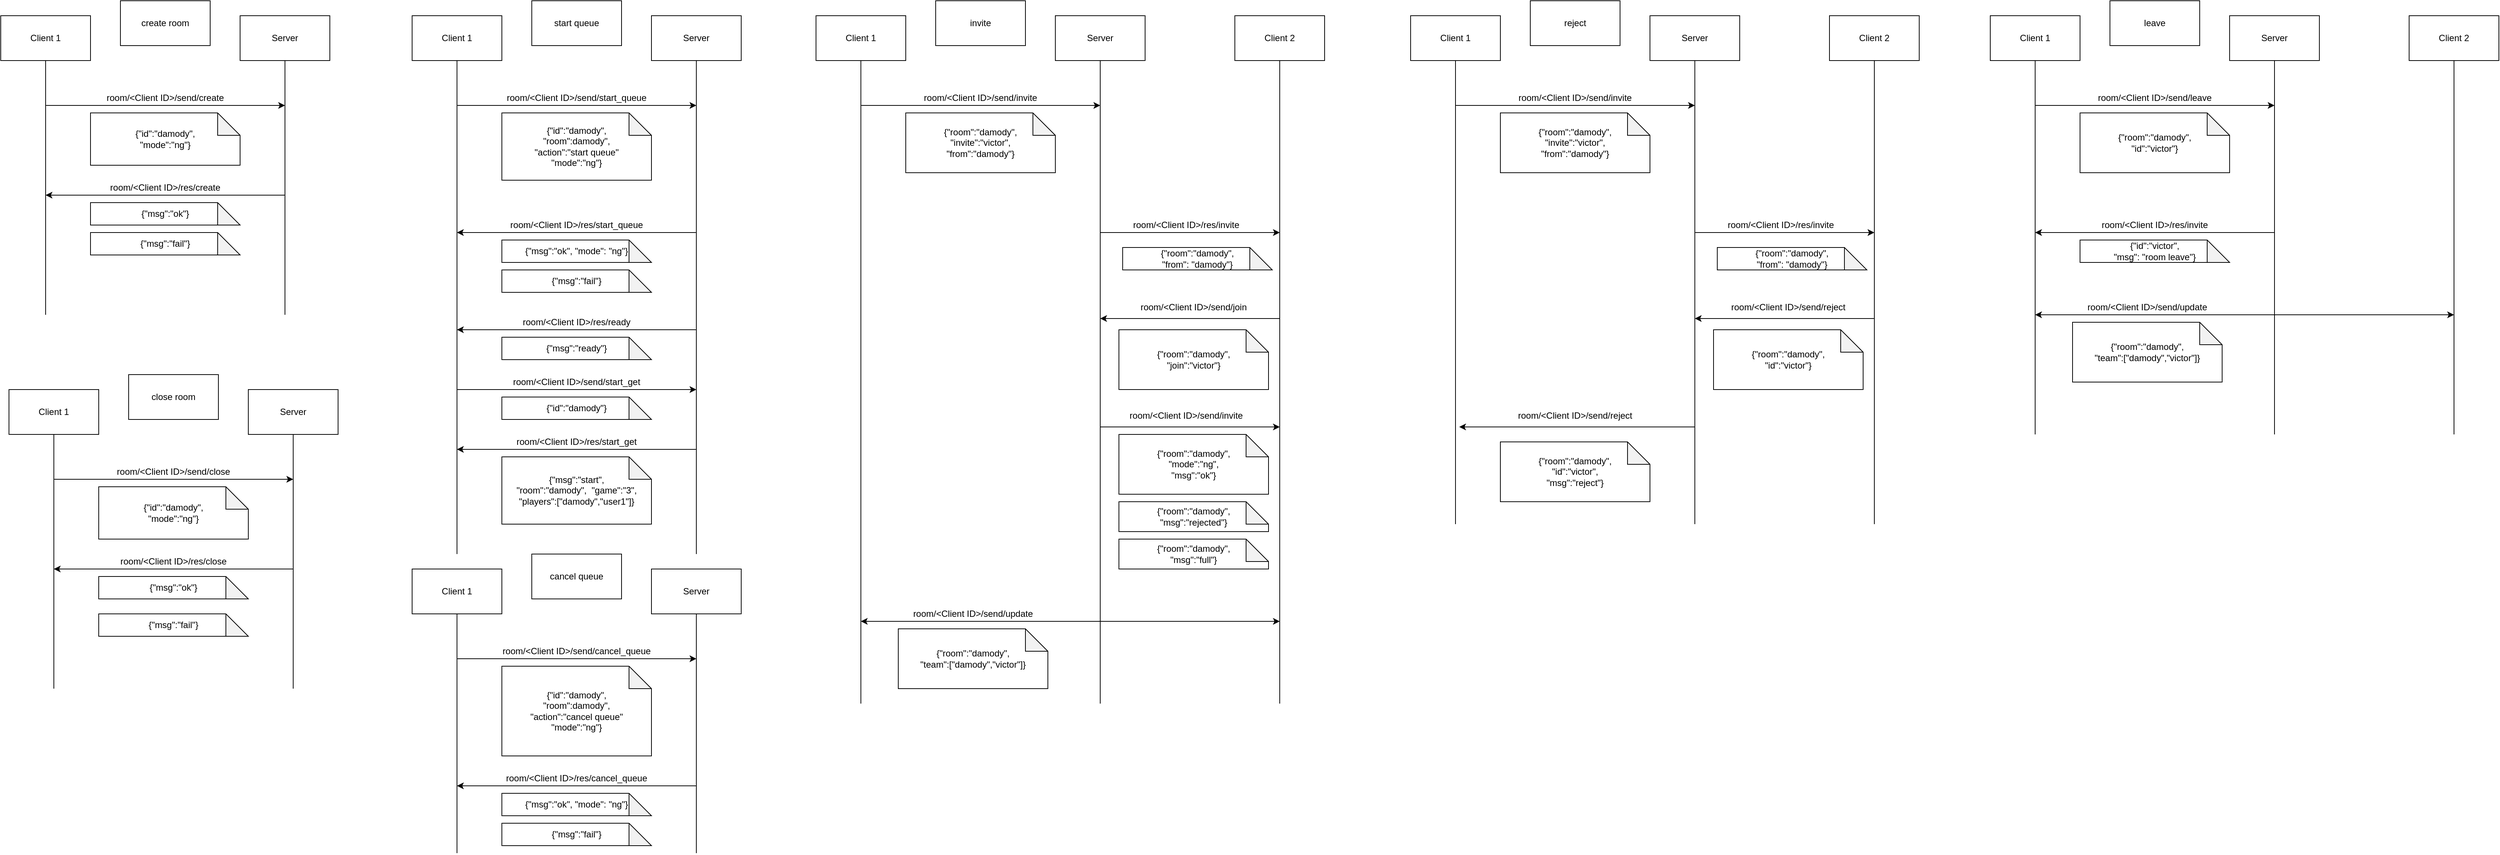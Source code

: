 <mxfile version="13.6.5">
    <diagram id="6hGFLwfOUW9BJ-s0fimq" name="Page-1">
        <mxGraphModel dx="53" dy="515" grid="1" gridSize="10" guides="1" tooltips="1" connect="1" arrows="1" fold="1" page="1" pageScale="1" pageWidth="827" pageHeight="1169" math="0" shadow="0">
            <root>
                <mxCell id="0"/>
                <mxCell id="1" parent="0"/>
                <mxCell id="2" value="Client 1" style="rounded=0;whiteSpace=wrap;html=1;" parent="1" vertex="1">
                    <mxGeometry x="1010" y="40" width="120" height="60" as="geometry"/>
                </mxCell>
                <mxCell id="3" value="Server" style="rounded=0;whiteSpace=wrap;html=1;" parent="1" vertex="1">
                    <mxGeometry x="1330" y="40" width="120" height="60" as="geometry"/>
                </mxCell>
                <mxCell id="4" value="" style="endArrow=none;html=1;entryX=0.5;entryY=1;entryDx=0;entryDy=0;" parent="1" target="2" edge="1">
                    <mxGeometry width="50" height="50" relative="1" as="geometry">
                        <mxPoint x="1070" y="440.0" as="sourcePoint"/>
                        <mxPoint x="1390" y="180" as="targetPoint"/>
                    </mxGeometry>
                </mxCell>
                <mxCell id="5" value="" style="endArrow=none;html=1;entryX=0.5;entryY=1;entryDx=0;entryDy=0;" parent="1" target="3" edge="1">
                    <mxGeometry width="50" height="50" relative="1" as="geometry">
                        <mxPoint x="1390" y="440.0" as="sourcePoint"/>
                        <mxPoint x="1390" y="180" as="targetPoint"/>
                    </mxGeometry>
                </mxCell>
                <mxCell id="6" value="" style="endArrow=classic;html=1;" parent="1" edge="1">
                    <mxGeometry width="50" height="50" relative="1" as="geometry">
                        <mxPoint x="1070" y="160" as="sourcePoint"/>
                        <mxPoint x="1390" y="160" as="targetPoint"/>
                    </mxGeometry>
                </mxCell>
                <mxCell id="7" value="room/&amp;lt;Client ID&amp;gt;/send/create" style="text;html=1;strokeColor=none;fillColor=none;align=center;verticalAlign=middle;whiteSpace=wrap;rounded=0;" parent="1" vertex="1">
                    <mxGeometry x="1105" y="140" width="250" height="20" as="geometry"/>
                </mxCell>
                <mxCell id="8" value="{&quot;id&quot;:&quot;damody&quot;,&lt;br&gt;&quot;mode&quot;:&quot;ng&quot;}" style="shape=note;whiteSpace=wrap;html=1;backgroundOutline=1;darkOpacity=0.05;" parent="1" vertex="1">
                    <mxGeometry x="1130" y="170" width="200" height="70" as="geometry"/>
                </mxCell>
                <mxCell id="9" value="" style="endArrow=classic;html=1;" parent="1" edge="1">
                    <mxGeometry width="50" height="50" relative="1" as="geometry">
                        <mxPoint x="1390" y="280" as="sourcePoint"/>
                        <mxPoint x="1070" y="280" as="targetPoint"/>
                    </mxGeometry>
                </mxCell>
                <mxCell id="10" value="room/&amp;lt;Client ID&amp;gt;/res/create" style="text;html=1;strokeColor=none;fillColor=none;align=center;verticalAlign=middle;whiteSpace=wrap;rounded=0;" parent="1" vertex="1">
                    <mxGeometry x="1105" y="260" width="250" height="20" as="geometry"/>
                </mxCell>
                <mxCell id="11" value="{&quot;msg&quot;:&quot;ok&quot;}" style="shape=note;whiteSpace=wrap;html=1;backgroundOutline=1;darkOpacity=0.05;" parent="1" vertex="1">
                    <mxGeometry x="1130" y="290" width="200" height="30" as="geometry"/>
                </mxCell>
                <mxCell id="12" value="create room" style="rounded=0;whiteSpace=wrap;html=1;" parent="1" vertex="1">
                    <mxGeometry x="1170" y="20" width="120" height="60" as="geometry"/>
                </mxCell>
                <mxCell id="13" value="Client 1" style="rounded=0;whiteSpace=wrap;html=1;" parent="1" vertex="1">
                    <mxGeometry x="1021" y="540" width="120" height="60" as="geometry"/>
                </mxCell>
                <mxCell id="14" value="Server" style="rounded=0;whiteSpace=wrap;html=1;" parent="1" vertex="1">
                    <mxGeometry x="1341" y="540" width="120" height="60" as="geometry"/>
                </mxCell>
                <mxCell id="15" value="" style="endArrow=none;html=1;entryX=0.5;entryY=1;entryDx=0;entryDy=0;" parent="1" target="13" edge="1">
                    <mxGeometry width="50" height="50" relative="1" as="geometry">
                        <mxPoint x="1081" y="940.0" as="sourcePoint"/>
                        <mxPoint x="1401" y="680" as="targetPoint"/>
                    </mxGeometry>
                </mxCell>
                <mxCell id="16" value="" style="endArrow=none;html=1;entryX=0.5;entryY=1;entryDx=0;entryDy=0;" parent="1" target="14" edge="1">
                    <mxGeometry width="50" height="50" relative="1" as="geometry">
                        <mxPoint x="1401" y="940.0" as="sourcePoint"/>
                        <mxPoint x="1401" y="680" as="targetPoint"/>
                    </mxGeometry>
                </mxCell>
                <mxCell id="17" value="" style="endArrow=classic;html=1;" parent="1" edge="1">
                    <mxGeometry width="50" height="50" relative="1" as="geometry">
                        <mxPoint x="1081" y="660" as="sourcePoint"/>
                        <mxPoint x="1401" y="660" as="targetPoint"/>
                    </mxGeometry>
                </mxCell>
                <mxCell id="18" value="room/&amp;lt;Client ID&amp;gt;/send/close" style="text;html=1;strokeColor=none;fillColor=none;align=center;verticalAlign=middle;whiteSpace=wrap;rounded=0;" parent="1" vertex="1">
                    <mxGeometry x="1116" y="640" width="250" height="20" as="geometry"/>
                </mxCell>
                <mxCell id="19" value="{&quot;id&quot;:&quot;damody&quot;,&lt;br&gt;&quot;mode&quot;:&quot;ng&quot;}" style="shape=note;whiteSpace=wrap;html=1;backgroundOutline=1;darkOpacity=0.05;" parent="1" vertex="1">
                    <mxGeometry x="1141" y="670" width="200" height="70" as="geometry"/>
                </mxCell>
                <mxCell id="20" value="" style="endArrow=classic;html=1;" parent="1" edge="1">
                    <mxGeometry width="50" height="50" relative="1" as="geometry">
                        <mxPoint x="1401" y="780" as="sourcePoint"/>
                        <mxPoint x="1081" y="780" as="targetPoint"/>
                    </mxGeometry>
                </mxCell>
                <mxCell id="21" value="room/&amp;lt;Client ID&amp;gt;/res/close" style="text;html=1;strokeColor=none;fillColor=none;align=center;verticalAlign=middle;whiteSpace=wrap;rounded=0;" parent="1" vertex="1">
                    <mxGeometry x="1116" y="760" width="250" height="20" as="geometry"/>
                </mxCell>
                <mxCell id="22" value="{&quot;msg&quot;:&quot;ok&quot;}" style="shape=note;whiteSpace=wrap;html=1;backgroundOutline=1;darkOpacity=0.05;" parent="1" vertex="1">
                    <mxGeometry x="1141" y="790" width="200" height="30" as="geometry"/>
                </mxCell>
                <mxCell id="23" value="close room" style="rounded=0;whiteSpace=wrap;html=1;" parent="1" vertex="1">
                    <mxGeometry x="1181" y="520" width="120" height="60" as="geometry"/>
                </mxCell>
                <mxCell id="24" value="{&quot;msg&quot;:&quot;fail&quot;}" style="shape=note;whiteSpace=wrap;html=1;backgroundOutline=1;darkOpacity=0.05;" parent="1" vertex="1">
                    <mxGeometry x="1141" y="840" width="200" height="30" as="geometry"/>
                </mxCell>
                <mxCell id="25" value="{&quot;msg&quot;:&quot;fail&quot;}" style="shape=note;whiteSpace=wrap;html=1;backgroundOutline=1;darkOpacity=0.05;" parent="1" vertex="1">
                    <mxGeometry x="1130" y="330" width="200" height="30" as="geometry"/>
                </mxCell>
                <mxCell id="28" value="Client 1" style="rounded=0;whiteSpace=wrap;html=1;" parent="1" vertex="1">
                    <mxGeometry x="1560" y="40" width="120" height="60" as="geometry"/>
                </mxCell>
                <mxCell id="29" value="Server" style="rounded=0;whiteSpace=wrap;html=1;" parent="1" vertex="1">
                    <mxGeometry x="1880" y="40" width="120" height="60" as="geometry"/>
                </mxCell>
                <mxCell id="30" value="" style="endArrow=none;html=1;entryX=0.5;entryY=1;entryDx=0;entryDy=0;" parent="1" target="28" edge="1">
                    <mxGeometry width="50" height="50" relative="1" as="geometry">
                        <mxPoint x="1620" y="760" as="sourcePoint"/>
                        <mxPoint x="1940" y="180" as="targetPoint"/>
                    </mxGeometry>
                </mxCell>
                <mxCell id="31" value="" style="endArrow=none;html=1;entryX=0.5;entryY=1;entryDx=0;entryDy=0;" parent="1" target="29" edge="1">
                    <mxGeometry width="50" height="50" relative="1" as="geometry">
                        <mxPoint x="1940" y="760" as="sourcePoint"/>
                        <mxPoint x="1940" y="180" as="targetPoint"/>
                    </mxGeometry>
                </mxCell>
                <mxCell id="32" value="" style="endArrow=classic;html=1;" parent="1" edge="1">
                    <mxGeometry width="50" height="50" relative="1" as="geometry">
                        <mxPoint x="1620" y="160" as="sourcePoint"/>
                        <mxPoint x="1940" y="160" as="targetPoint"/>
                    </mxGeometry>
                </mxCell>
                <mxCell id="33" value="room/&amp;lt;Client ID&amp;gt;/send/start_queue" style="text;html=1;strokeColor=none;fillColor=none;align=center;verticalAlign=middle;whiteSpace=wrap;rounded=0;" parent="1" vertex="1">
                    <mxGeometry x="1655" y="140" width="250" height="20" as="geometry"/>
                </mxCell>
                <mxCell id="34" value="{&quot;id&quot;:&quot;damody&quot;,&lt;br&gt;&quot;room&quot;:damody&quot;,&lt;br&gt;&quot;action&quot;:&quot;start queue&quot;&lt;br&gt;&quot;mode&quot;:&quot;ng&quot;}" style="shape=note;whiteSpace=wrap;html=1;backgroundOutline=1;darkOpacity=0.05;" parent="1" vertex="1">
                    <mxGeometry x="1680" y="170" width="200" height="90" as="geometry"/>
                </mxCell>
                <mxCell id="35" value="" style="endArrow=classic;html=1;" parent="1" edge="1">
                    <mxGeometry width="50" height="50" relative="1" as="geometry">
                        <mxPoint x="1940" y="330" as="sourcePoint"/>
                        <mxPoint x="1620" y="330" as="targetPoint"/>
                    </mxGeometry>
                </mxCell>
                <mxCell id="36" value="room/&amp;lt;Client ID&amp;gt;/res/start_queue" style="text;html=1;strokeColor=none;fillColor=none;align=center;verticalAlign=middle;whiteSpace=wrap;rounded=0;" parent="1" vertex="1">
                    <mxGeometry x="1655" y="310" width="250" height="20" as="geometry"/>
                </mxCell>
                <mxCell id="37" value="{&quot;msg&quot;:&quot;ok&quot;, &quot;mode&quot;: &quot;ng&quot;}" style="shape=note;whiteSpace=wrap;html=1;backgroundOutline=1;darkOpacity=0.05;" parent="1" vertex="1">
                    <mxGeometry x="1680" y="340" width="200" height="30" as="geometry"/>
                </mxCell>
                <mxCell id="38" value="start queue" style="rounded=0;whiteSpace=wrap;html=1;" parent="1" vertex="1">
                    <mxGeometry x="1720" y="20" width="120" height="60" as="geometry"/>
                </mxCell>
                <mxCell id="39" value="{&quot;msg&quot;:&quot;fail&quot;}" style="shape=note;whiteSpace=wrap;html=1;backgroundOutline=1;darkOpacity=0.05;" parent="1" vertex="1">
                    <mxGeometry x="1680" y="380" width="200" height="30" as="geometry"/>
                </mxCell>
                <mxCell id="40" value="Client 1" style="rounded=0;whiteSpace=wrap;html=1;" parent="1" vertex="1">
                    <mxGeometry x="2100" y="40" width="120" height="60" as="geometry"/>
                </mxCell>
                <mxCell id="41" value="Server" style="rounded=0;whiteSpace=wrap;html=1;" parent="1" vertex="1">
                    <mxGeometry x="2420" y="40" width="120" height="60" as="geometry"/>
                </mxCell>
                <mxCell id="42" value="" style="endArrow=none;html=1;entryX=0.5;entryY=1;entryDx=0;entryDy=0;" parent="1" target="40" edge="1">
                    <mxGeometry width="50" height="50" relative="1" as="geometry">
                        <mxPoint x="2160" y="960" as="sourcePoint"/>
                        <mxPoint x="2480" y="180" as="targetPoint"/>
                    </mxGeometry>
                </mxCell>
                <mxCell id="43" value="" style="endArrow=none;html=1;entryX=0.5;entryY=1;entryDx=0;entryDy=0;" parent="1" target="41" edge="1">
                    <mxGeometry width="50" height="50" relative="1" as="geometry">
                        <mxPoint x="2480" y="960" as="sourcePoint"/>
                        <mxPoint x="2480" y="180" as="targetPoint"/>
                    </mxGeometry>
                </mxCell>
                <mxCell id="44" value="" style="endArrow=classic;html=1;" parent="1" edge="1">
                    <mxGeometry width="50" height="50" relative="1" as="geometry">
                        <mxPoint x="2160" y="160" as="sourcePoint"/>
                        <mxPoint x="2480" y="160" as="targetPoint"/>
                    </mxGeometry>
                </mxCell>
                <mxCell id="45" value="room/&amp;lt;Client ID&amp;gt;/send/invite" style="text;html=1;strokeColor=none;fillColor=none;align=center;verticalAlign=middle;whiteSpace=wrap;rounded=0;" parent="1" vertex="1">
                    <mxGeometry x="2195" y="140" width="250" height="20" as="geometry"/>
                </mxCell>
                <mxCell id="46" value="{&quot;room&quot;:&quot;damody&quot;,&lt;br&gt;&quot;invite&quot;:&quot;victor&quot;,&lt;br&gt;&quot;from&quot;:&quot;damody&quot;}" style="shape=note;whiteSpace=wrap;html=1;backgroundOutline=1;darkOpacity=0.05;" parent="1" vertex="1">
                    <mxGeometry x="2220" y="170" width="200" height="80" as="geometry"/>
                </mxCell>
                <mxCell id="47" value="" style="endArrow=classic;html=1;" parent="1" edge="1">
                    <mxGeometry width="50" height="50" relative="1" as="geometry">
                        <mxPoint x="2480" y="330" as="sourcePoint"/>
                        <mxPoint x="2720" y="330" as="targetPoint"/>
                    </mxGeometry>
                </mxCell>
                <mxCell id="49" value="{&quot;room&quot;:&quot;damody&quot;, &lt;br&gt;&quot;from&quot;: &quot;damody&quot;}" style="shape=note;whiteSpace=wrap;html=1;backgroundOutline=1;darkOpacity=0.05;" parent="1" vertex="1">
                    <mxGeometry x="2510" y="350" width="200" height="30" as="geometry"/>
                </mxCell>
                <mxCell id="50" value="invite" style="rounded=0;whiteSpace=wrap;html=1;" parent="1" vertex="1">
                    <mxGeometry x="2260" y="20" width="120" height="60" as="geometry"/>
                </mxCell>
                <mxCell id="52" value="" style="endArrow=classic;html=1;" parent="1" edge="1">
                    <mxGeometry width="50" height="50" relative="1" as="geometry">
                        <mxPoint x="1940" y="460" as="sourcePoint"/>
                        <mxPoint x="1620" y="460" as="targetPoint"/>
                    </mxGeometry>
                </mxCell>
                <mxCell id="53" value="room/&amp;lt;Client ID&amp;gt;/res/ready" style="text;html=1;strokeColor=none;fillColor=none;align=center;verticalAlign=middle;whiteSpace=wrap;rounded=0;" parent="1" vertex="1">
                    <mxGeometry x="1655" y="440" width="250" height="20" as="geometry"/>
                </mxCell>
                <mxCell id="54" value="{&quot;msg&quot;:&quot;ready&quot;}" style="shape=note;whiteSpace=wrap;html=1;backgroundOutline=1;darkOpacity=0.05;" parent="1" vertex="1">
                    <mxGeometry x="1680" y="470" width="200" height="30" as="geometry"/>
                </mxCell>
                <mxCell id="55" value="" style="endArrow=classic;html=1;" parent="1" edge="1">
                    <mxGeometry width="50" height="50" relative="1" as="geometry">
                        <mxPoint x="1620" y="540" as="sourcePoint"/>
                        <mxPoint x="1940" y="540" as="targetPoint"/>
                    </mxGeometry>
                </mxCell>
                <mxCell id="56" value="room/&amp;lt;Client ID&amp;gt;/send/start_get" style="text;html=1;strokeColor=none;fillColor=none;align=center;verticalAlign=middle;whiteSpace=wrap;rounded=0;" parent="1" vertex="1">
                    <mxGeometry x="1655" y="520" width="250" height="20" as="geometry"/>
                </mxCell>
                <mxCell id="57" value="{&quot;id&quot;:&quot;damody&quot;}" style="shape=note;whiteSpace=wrap;html=1;backgroundOutline=1;darkOpacity=0.05;" parent="1" vertex="1">
                    <mxGeometry x="1680" y="550" width="200" height="30" as="geometry"/>
                </mxCell>
                <mxCell id="58" value="" style="endArrow=classic;html=1;" parent="1" edge="1">
                    <mxGeometry width="50" height="50" relative="1" as="geometry">
                        <mxPoint x="1940" y="620" as="sourcePoint"/>
                        <mxPoint x="1620" y="620" as="targetPoint"/>
                    </mxGeometry>
                </mxCell>
                <mxCell id="59" value="room/&amp;lt;Client ID&amp;gt;/res/start_get" style="text;html=1;strokeColor=none;fillColor=none;align=center;verticalAlign=middle;whiteSpace=wrap;rounded=0;" parent="1" vertex="1">
                    <mxGeometry x="1655" y="600" width="250" height="20" as="geometry"/>
                </mxCell>
                <mxCell id="60" value="&lt;div&gt;{&quot;msg&quot;:&quot;start&quot;, &quot;room&quot;:&quot;damody&quot;,&amp;nbsp;&lt;span&gt;&amp;nbsp;&quot;game&quot;:&quot;3&quot;, &quot;players&quot;:[&quot;damody&quot;,&quot;user1&quot;]}&lt;/span&gt;&lt;/div&gt;" style="shape=note;whiteSpace=wrap;html=1;backgroundOutline=1;darkOpacity=0.05;" parent="1" vertex="1">
                    <mxGeometry x="1680" y="630" width="200" height="90" as="geometry"/>
                </mxCell>
                <mxCell id="61" value="Client 1" style="rounded=0;whiteSpace=wrap;html=1;" vertex="1" parent="1">
                    <mxGeometry x="1560" y="780" width="120" height="60" as="geometry"/>
                </mxCell>
                <mxCell id="62" value="Server" style="rounded=0;whiteSpace=wrap;html=1;" vertex="1" parent="1">
                    <mxGeometry x="1880" y="780" width="120" height="60" as="geometry"/>
                </mxCell>
                <mxCell id="63" value="" style="endArrow=none;html=1;entryX=0.5;entryY=1;entryDx=0;entryDy=0;" edge="1" parent="1" target="61">
                    <mxGeometry width="50" height="50" relative="1" as="geometry">
                        <mxPoint x="1620" y="1160" as="sourcePoint"/>
                        <mxPoint x="1940" y="920" as="targetPoint"/>
                    </mxGeometry>
                </mxCell>
                <mxCell id="64" value="" style="endArrow=none;html=1;entryX=0.5;entryY=1;entryDx=0;entryDy=0;" edge="1" parent="1" target="62">
                    <mxGeometry width="50" height="50" relative="1" as="geometry">
                        <mxPoint x="1940" y="1160" as="sourcePoint"/>
                        <mxPoint x="1940" y="920" as="targetPoint"/>
                    </mxGeometry>
                </mxCell>
                <mxCell id="65" value="" style="endArrow=classic;html=1;" edge="1" parent="1">
                    <mxGeometry width="50" height="50" relative="1" as="geometry">
                        <mxPoint x="1620" y="900" as="sourcePoint"/>
                        <mxPoint x="1940" y="900" as="targetPoint"/>
                    </mxGeometry>
                </mxCell>
                <mxCell id="66" value="room/&amp;lt;Client ID&amp;gt;/send/cancel_queue" style="text;html=1;strokeColor=none;fillColor=none;align=center;verticalAlign=middle;whiteSpace=wrap;rounded=0;" vertex="1" parent="1">
                    <mxGeometry x="1655" y="880" width="250" height="20" as="geometry"/>
                </mxCell>
                <mxCell id="67" value="{&quot;id&quot;:&quot;damody&quot;,&lt;br&gt;&quot;room&quot;:damody&quot;,&lt;br&gt;&quot;action&quot;:&quot;cancel queue&quot;&lt;br&gt;&quot;mode&quot;:&quot;ng&quot;}" style="shape=note;whiteSpace=wrap;html=1;backgroundOutline=1;darkOpacity=0.05;" vertex="1" parent="1">
                    <mxGeometry x="1680" y="910" width="200" height="120" as="geometry"/>
                </mxCell>
                <mxCell id="68" value="" style="endArrow=classic;html=1;" edge="1" parent="1">
                    <mxGeometry width="50" height="50" relative="1" as="geometry">
                        <mxPoint x="1940" y="1070" as="sourcePoint"/>
                        <mxPoint x="1620" y="1070" as="targetPoint"/>
                    </mxGeometry>
                </mxCell>
                <mxCell id="69" value="room/&amp;lt;Client ID&amp;gt;/res/cancel_queue" style="text;html=1;strokeColor=none;fillColor=none;align=center;verticalAlign=middle;whiteSpace=wrap;rounded=0;" vertex="1" parent="1">
                    <mxGeometry x="1655" y="1050" width="250" height="20" as="geometry"/>
                </mxCell>
                <mxCell id="70" value="{&quot;msg&quot;:&quot;ok&quot;, &quot;mode&quot;: &quot;ng&quot;}" style="shape=note;whiteSpace=wrap;html=1;backgroundOutline=1;darkOpacity=0.05;" vertex="1" parent="1">
                    <mxGeometry x="1680" y="1080" width="200" height="30" as="geometry"/>
                </mxCell>
                <mxCell id="71" value="cancel queue" style="rounded=0;whiteSpace=wrap;html=1;" vertex="1" parent="1">
                    <mxGeometry x="1720" y="760" width="120" height="60" as="geometry"/>
                </mxCell>
                <mxCell id="72" value="{&quot;msg&quot;:&quot;fail&quot;}" style="shape=note;whiteSpace=wrap;html=1;backgroundOutline=1;darkOpacity=0.05;" vertex="1" parent="1">
                    <mxGeometry x="1680" y="1120" width="200" height="30" as="geometry"/>
                </mxCell>
                <mxCell id="73" value="Client 2" style="rounded=0;whiteSpace=wrap;html=1;" vertex="1" parent="1">
                    <mxGeometry x="2660" y="40" width="120" height="60" as="geometry"/>
                </mxCell>
                <mxCell id="74" value="" style="endArrow=none;html=1;entryX=0.5;entryY=1;entryDx=0;entryDy=0;" edge="1" parent="1" target="73">
                    <mxGeometry width="50" height="50" relative="1" as="geometry">
                        <mxPoint x="2720" y="960" as="sourcePoint"/>
                        <mxPoint x="3040" y="180" as="targetPoint"/>
                    </mxGeometry>
                </mxCell>
                <mxCell id="75" value="room/&amp;lt;Client ID&amp;gt;/res/invite" style="text;html=1;strokeColor=none;fillColor=none;align=center;verticalAlign=middle;whiteSpace=wrap;rounded=0;" vertex="1" parent="1">
                    <mxGeometry x="2470" y="310" width="250" height="20" as="geometry"/>
                </mxCell>
                <mxCell id="76" value="" style="endArrow=classic;html=1;" edge="1" parent="1">
                    <mxGeometry width="50" height="50" relative="1" as="geometry">
                        <mxPoint x="2720" y="445" as="sourcePoint"/>
                        <mxPoint x="2480" y="445" as="targetPoint"/>
                    </mxGeometry>
                </mxCell>
                <mxCell id="77" value="room/&amp;lt;Client ID&amp;gt;/send/join" style="text;html=1;strokeColor=none;fillColor=none;align=center;verticalAlign=middle;whiteSpace=wrap;rounded=0;" vertex="1" parent="1">
                    <mxGeometry x="2480" y="420" width="250" height="20" as="geometry"/>
                </mxCell>
                <mxCell id="78" value="{&quot;room&quot;:&quot;damody&quot;,&lt;br&gt;&quot;join&quot;:&quot;victor&quot;}" style="shape=note;whiteSpace=wrap;html=1;backgroundOutline=1;darkOpacity=0.05;" vertex="1" parent="1">
                    <mxGeometry x="2505" y="460" width="200" height="80" as="geometry"/>
                </mxCell>
                <mxCell id="81" value="room/&amp;lt;Client ID&amp;gt;/send/invite" style="text;html=1;strokeColor=none;fillColor=none;align=center;verticalAlign=middle;whiteSpace=wrap;rounded=0;" vertex="1" parent="1">
                    <mxGeometry x="2470" y="565" width="250" height="20" as="geometry"/>
                </mxCell>
                <mxCell id="82" value="{&quot;room&quot;:&quot;damody&quot;,&lt;br&gt;&quot;mode&quot;:&quot;ng&quot;,&lt;br&gt;&quot;msg&quot;:&quot;ok&quot;}" style="shape=note;whiteSpace=wrap;html=1;backgroundOutline=1;darkOpacity=0.05;" vertex="1" parent="1">
                    <mxGeometry x="2505" y="600" width="200" height="80" as="geometry"/>
                </mxCell>
                <mxCell id="83" value="" style="endArrow=classic;html=1;" edge="1" parent="1">
                    <mxGeometry width="50" height="50" relative="1" as="geometry">
                        <mxPoint x="2480" y="590" as="sourcePoint"/>
                        <mxPoint x="2720" y="590" as="targetPoint"/>
                    </mxGeometry>
                </mxCell>
                <mxCell id="84" value="{&quot;room&quot;:&quot;damody&quot;,&lt;br&gt;&quot;msg&quot;:&quot;rejected&quot;}" style="shape=note;whiteSpace=wrap;html=1;backgroundOutline=1;darkOpacity=0.05;" vertex="1" parent="1">
                    <mxGeometry x="2505" y="690" width="200" height="40" as="geometry"/>
                </mxCell>
                <mxCell id="85" value="{&quot;room&quot;:&quot;damody&quot;,&lt;br&gt;&quot;msg&quot;:&quot;full&quot;}" style="shape=note;whiteSpace=wrap;html=1;backgroundOutline=1;darkOpacity=0.05;" vertex="1" parent="1">
                    <mxGeometry x="2505" y="740" width="200" height="40" as="geometry"/>
                </mxCell>
                <mxCell id="86" value="room/&amp;lt;Client ID&amp;gt;/send/update" style="text;html=1;strokeColor=none;fillColor=none;align=center;verticalAlign=middle;whiteSpace=wrap;rounded=0;" vertex="1" parent="1">
                    <mxGeometry x="2185" y="830" width="250" height="20" as="geometry"/>
                </mxCell>
                <mxCell id="87" value="{&quot;room&quot;:&quot;damody&quot;,&lt;br&gt;&quot;team&quot;:[&quot;damody&quot;,&quot;victor&quot;]}" style="shape=note;whiteSpace=wrap;html=1;backgroundOutline=1;darkOpacity=0.05;" vertex="1" parent="1">
                    <mxGeometry x="2210" y="860" width="200" height="80" as="geometry"/>
                </mxCell>
                <mxCell id="88" value="" style="endArrow=classic;html=1;" edge="1" parent="1">
                    <mxGeometry width="50" height="50" relative="1" as="geometry">
                        <mxPoint x="2480" y="850" as="sourcePoint"/>
                        <mxPoint x="2720" y="850" as="targetPoint"/>
                    </mxGeometry>
                </mxCell>
                <mxCell id="89" value="" style="endArrow=classic;html=1;" edge="1" parent="1">
                    <mxGeometry width="50" height="50" relative="1" as="geometry">
                        <mxPoint x="2480" y="850" as="sourcePoint"/>
                        <mxPoint x="2160" y="850" as="targetPoint"/>
                    </mxGeometry>
                </mxCell>
                <mxCell id="90" value="Client 1" style="rounded=0;whiteSpace=wrap;html=1;" vertex="1" parent="1">
                    <mxGeometry x="2895" y="40" width="120" height="60" as="geometry"/>
                </mxCell>
                <mxCell id="91" value="Server" style="rounded=0;whiteSpace=wrap;html=1;" vertex="1" parent="1">
                    <mxGeometry x="3215" y="40" width="120" height="60" as="geometry"/>
                </mxCell>
                <mxCell id="92" value="" style="endArrow=none;html=1;entryX=0.5;entryY=1;entryDx=0;entryDy=0;" edge="1" parent="1" target="90">
                    <mxGeometry width="50" height="50" relative="1" as="geometry">
                        <mxPoint x="2955" y="720" as="sourcePoint"/>
                        <mxPoint x="3275" y="180" as="targetPoint"/>
                    </mxGeometry>
                </mxCell>
                <mxCell id="93" value="" style="endArrow=none;html=1;entryX=0.5;entryY=1;entryDx=0;entryDy=0;" edge="1" parent="1" target="91">
                    <mxGeometry width="50" height="50" relative="1" as="geometry">
                        <mxPoint x="3275" y="720" as="sourcePoint"/>
                        <mxPoint x="3275" y="180" as="targetPoint"/>
                    </mxGeometry>
                </mxCell>
                <mxCell id="94" value="" style="endArrow=classic;html=1;" edge="1" parent="1">
                    <mxGeometry width="50" height="50" relative="1" as="geometry">
                        <mxPoint x="2955" y="160" as="sourcePoint"/>
                        <mxPoint x="3275" y="160" as="targetPoint"/>
                    </mxGeometry>
                </mxCell>
                <mxCell id="95" value="room/&amp;lt;Client ID&amp;gt;/send/invite" style="text;html=1;strokeColor=none;fillColor=none;align=center;verticalAlign=middle;whiteSpace=wrap;rounded=0;" vertex="1" parent="1">
                    <mxGeometry x="2990" y="140" width="250" height="20" as="geometry"/>
                </mxCell>
                <mxCell id="96" value="{&quot;room&quot;:&quot;damody&quot;,&lt;br&gt;&quot;invite&quot;:&quot;victor&quot;,&lt;br&gt;&quot;from&quot;:&quot;damody&quot;}" style="shape=note;whiteSpace=wrap;html=1;backgroundOutline=1;darkOpacity=0.05;" vertex="1" parent="1">
                    <mxGeometry x="3015" y="170" width="200" height="80" as="geometry"/>
                </mxCell>
                <mxCell id="97" value="" style="endArrow=classic;html=1;" edge="1" parent="1">
                    <mxGeometry width="50" height="50" relative="1" as="geometry">
                        <mxPoint x="3275" y="330" as="sourcePoint"/>
                        <mxPoint x="3515" y="330" as="targetPoint"/>
                    </mxGeometry>
                </mxCell>
                <mxCell id="98" value="{&quot;room&quot;:&quot;damody&quot;, &lt;br&gt;&quot;from&quot;: &quot;damody&quot;}" style="shape=note;whiteSpace=wrap;html=1;backgroundOutline=1;darkOpacity=0.05;" vertex="1" parent="1">
                    <mxGeometry x="3305" y="350" width="200" height="30" as="geometry"/>
                </mxCell>
                <mxCell id="99" value="reject" style="rounded=0;whiteSpace=wrap;html=1;" vertex="1" parent="1">
                    <mxGeometry x="3055" y="20" width="120" height="60" as="geometry"/>
                </mxCell>
                <mxCell id="100" value="Client 2" style="rounded=0;whiteSpace=wrap;html=1;" vertex="1" parent="1">
                    <mxGeometry x="3455" y="40" width="120" height="60" as="geometry"/>
                </mxCell>
                <mxCell id="101" value="" style="endArrow=none;html=1;entryX=0.5;entryY=1;entryDx=0;entryDy=0;" edge="1" parent="1" target="100">
                    <mxGeometry width="50" height="50" relative="1" as="geometry">
                        <mxPoint x="3515" y="720" as="sourcePoint"/>
                        <mxPoint x="3835" y="180" as="targetPoint"/>
                    </mxGeometry>
                </mxCell>
                <mxCell id="102" value="room/&amp;lt;Client ID&amp;gt;/res/invite" style="text;html=1;strokeColor=none;fillColor=none;align=center;verticalAlign=middle;whiteSpace=wrap;rounded=0;" vertex="1" parent="1">
                    <mxGeometry x="3265" y="310" width="250" height="20" as="geometry"/>
                </mxCell>
                <mxCell id="103" value="" style="endArrow=classic;html=1;" edge="1" parent="1">
                    <mxGeometry width="50" height="50" relative="1" as="geometry">
                        <mxPoint x="3515" y="445" as="sourcePoint"/>
                        <mxPoint x="3275" y="445" as="targetPoint"/>
                    </mxGeometry>
                </mxCell>
                <mxCell id="104" value="room/&amp;lt;Client ID&amp;gt;/send/reject" style="text;html=1;strokeColor=none;fillColor=none;align=center;verticalAlign=middle;whiteSpace=wrap;rounded=0;" vertex="1" parent="1">
                    <mxGeometry x="3275" y="420" width="250" height="20" as="geometry"/>
                </mxCell>
                <mxCell id="105" value="{&quot;room&quot;:&quot;damody&quot;,&lt;br&gt;&quot;id&quot;:&quot;victor&quot;}" style="shape=note;whiteSpace=wrap;html=1;backgroundOutline=1;darkOpacity=0.05;" vertex="1" parent="1">
                    <mxGeometry x="3300" y="460" width="200" height="80" as="geometry"/>
                </mxCell>
                <mxCell id="106" value="room/&amp;lt;Client ID&amp;gt;/send/reject" style="text;html=1;strokeColor=none;fillColor=none;align=center;verticalAlign=middle;whiteSpace=wrap;rounded=0;" vertex="1" parent="1">
                    <mxGeometry x="2990" y="565" width="250" height="20" as="geometry"/>
                </mxCell>
                <mxCell id="107" value="{&quot;room&quot;:&quot;damody&quot;,&lt;br&gt;&quot;id&quot;:&quot;victor&quot;,&lt;br&gt;&quot;msg&quot;:&quot;reject&quot;}" style="shape=note;whiteSpace=wrap;html=1;backgroundOutline=1;darkOpacity=0.05;" vertex="1" parent="1">
                    <mxGeometry x="3015" y="610" width="200" height="80" as="geometry"/>
                </mxCell>
                <mxCell id="108" value="" style="endArrow=classic;html=1;" edge="1" parent="1">
                    <mxGeometry width="50" height="50" relative="1" as="geometry">
                        <mxPoint x="3275" y="590" as="sourcePoint"/>
                        <mxPoint x="2960" y="590" as="targetPoint"/>
                    </mxGeometry>
                </mxCell>
                <mxCell id="115" value="Client 1" style="rounded=0;whiteSpace=wrap;html=1;" vertex="1" parent="1">
                    <mxGeometry x="3670" y="40" width="120" height="60" as="geometry"/>
                </mxCell>
                <mxCell id="116" value="Server" style="rounded=0;whiteSpace=wrap;html=1;" vertex="1" parent="1">
                    <mxGeometry x="3990" y="40" width="120" height="60" as="geometry"/>
                </mxCell>
                <mxCell id="117" value="" style="endArrow=none;html=1;entryX=0.5;entryY=1;entryDx=0;entryDy=0;" edge="1" parent="1" target="115">
                    <mxGeometry width="50" height="50" relative="1" as="geometry">
                        <mxPoint x="3730" y="600" as="sourcePoint"/>
                        <mxPoint x="4050" y="180" as="targetPoint"/>
                    </mxGeometry>
                </mxCell>
                <mxCell id="118" value="" style="endArrow=none;html=1;entryX=0.5;entryY=1;entryDx=0;entryDy=0;" edge="1" parent="1" target="116">
                    <mxGeometry width="50" height="50" relative="1" as="geometry">
                        <mxPoint x="4050" y="600" as="sourcePoint"/>
                        <mxPoint x="4050" y="180" as="targetPoint"/>
                    </mxGeometry>
                </mxCell>
                <mxCell id="119" value="" style="endArrow=classic;html=1;" edge="1" parent="1">
                    <mxGeometry width="50" height="50" relative="1" as="geometry">
                        <mxPoint x="3730" y="160" as="sourcePoint"/>
                        <mxPoint x="4050" y="160" as="targetPoint"/>
                    </mxGeometry>
                </mxCell>
                <mxCell id="120" value="room/&amp;lt;Client ID&amp;gt;/send/leave" style="text;html=1;strokeColor=none;fillColor=none;align=center;verticalAlign=middle;whiteSpace=wrap;rounded=0;" vertex="1" parent="1">
                    <mxGeometry x="3765" y="140" width="250" height="20" as="geometry"/>
                </mxCell>
                <mxCell id="121" value="{&quot;room&quot;:&quot;damody&quot;,&lt;br&gt;&quot;id&quot;:&quot;victor&quot;}" style="shape=note;whiteSpace=wrap;html=1;backgroundOutline=1;darkOpacity=0.05;" vertex="1" parent="1">
                    <mxGeometry x="3790" y="170" width="200" height="80" as="geometry"/>
                </mxCell>
                <mxCell id="122" value="" style="endArrow=classic;html=1;" edge="1" parent="1">
                    <mxGeometry width="50" height="50" relative="1" as="geometry">
                        <mxPoint x="4050" y="330" as="sourcePoint"/>
                        <mxPoint x="3730" y="330" as="targetPoint"/>
                    </mxGeometry>
                </mxCell>
                <mxCell id="123" value="{&quot;id&quot;:&quot;victor&quot;, &lt;br&gt;&quot;msg&quot;: &quot;room leave&quot;}" style="shape=note;whiteSpace=wrap;html=1;backgroundOutline=1;darkOpacity=0.05;" vertex="1" parent="1">
                    <mxGeometry x="3790" y="340" width="200" height="30" as="geometry"/>
                </mxCell>
                <mxCell id="124" value="leave" style="rounded=0;whiteSpace=wrap;html=1;" vertex="1" parent="1">
                    <mxGeometry x="3830" y="20" width="120" height="60" as="geometry"/>
                </mxCell>
                <mxCell id="125" value="Client 2" style="rounded=0;whiteSpace=wrap;html=1;" vertex="1" parent="1">
                    <mxGeometry x="4230" y="40" width="120" height="60" as="geometry"/>
                </mxCell>
                <mxCell id="126" value="" style="endArrow=none;html=1;entryX=0.5;entryY=1;entryDx=0;entryDy=0;" edge="1" parent="1" target="125">
                    <mxGeometry width="50" height="50" relative="1" as="geometry">
                        <mxPoint x="4290" y="600" as="sourcePoint"/>
                        <mxPoint x="4610" y="180" as="targetPoint"/>
                    </mxGeometry>
                </mxCell>
                <mxCell id="127" value="room/&amp;lt;Client ID&amp;gt;/res/invite" style="text;html=1;strokeColor=none;fillColor=none;align=center;verticalAlign=middle;whiteSpace=wrap;rounded=0;" vertex="1" parent="1">
                    <mxGeometry x="3765" y="310" width="250" height="20" as="geometry"/>
                </mxCell>
                <mxCell id="136" value="room/&amp;lt;Client ID&amp;gt;/send/update" style="text;html=1;strokeColor=none;fillColor=none;align=center;verticalAlign=middle;whiteSpace=wrap;rounded=0;" vertex="1" parent="1">
                    <mxGeometry x="3755" y="420" width="250" height="20" as="geometry"/>
                </mxCell>
                <mxCell id="137" value="{&quot;room&quot;:&quot;damody&quot;,&lt;br&gt;&quot;team&quot;:[&quot;damody&quot;,&quot;victor&quot;]}" style="shape=note;whiteSpace=wrap;html=1;backgroundOutline=1;darkOpacity=0.05;" vertex="1" parent="1">
                    <mxGeometry x="3780" y="450" width="200" height="80" as="geometry"/>
                </mxCell>
                <mxCell id="138" value="" style="endArrow=classic;html=1;" edge="1" parent="1">
                    <mxGeometry width="50" height="50" relative="1" as="geometry">
                        <mxPoint x="4050" y="440" as="sourcePoint"/>
                        <mxPoint x="4290" y="440" as="targetPoint"/>
                    </mxGeometry>
                </mxCell>
                <mxCell id="139" value="" style="endArrow=classic;html=1;" edge="1" parent="1">
                    <mxGeometry width="50" height="50" relative="1" as="geometry">
                        <mxPoint x="4050" y="440" as="sourcePoint"/>
                        <mxPoint x="3730" y="440" as="targetPoint"/>
                    </mxGeometry>
                </mxCell>
            </root>
        </mxGraphModel>
    </diagram>
</mxfile>